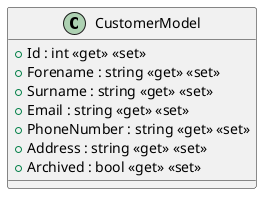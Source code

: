@startuml
class CustomerModel {
    + Id : int <<get>> <<set>>
    + Forename : string <<get>> <<set>>
    + Surname : string <<get>> <<set>>
    + Email : string <<get>> <<set>>
    + PhoneNumber : string <<get>> <<set>>
    + Address : string <<get>> <<set>>
    + Archived : bool <<get>> <<set>>
}
@enduml
